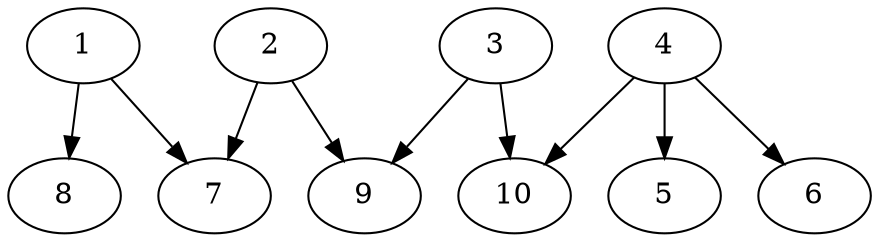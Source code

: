 // DAG automatically generated by daggen at Thu Oct  3 13:58:04 2019
// ./daggen --dot -n 10 --ccr 0.4 --fat 0.7 --regular 0.7 --density 0.5 --mindata 5242880 --maxdata 52428800 
digraph G {
  1 [size="73448960", alpha="0.15", expect_size="29379584"] 
  1 -> 7 [size ="29379584"]
  1 -> 8 [size ="29379584"]
  2 [size="16698880", alpha="0.07", expect_size="6679552"] 
  2 -> 7 [size ="6679552"]
  2 -> 9 [size ="6679552"]
  3 [size="116572160", alpha="0.14", expect_size="46628864"] 
  3 -> 9 [size ="46628864"]
  3 -> 10 [size ="46628864"]
  4 [size="35596800", alpha="0.00", expect_size="14238720"] 
  4 -> 5 [size ="14238720"]
  4 -> 6 [size ="14238720"]
  4 -> 10 [size ="14238720"]
  5 [size="20126720", alpha="0.11", expect_size="8050688"] 
  6 [size="44154880", alpha="0.06", expect_size="17661952"] 
  7 [size="38950400", alpha="0.13", expect_size="15580160"] 
  8 [size="120355840", alpha="0.10", expect_size="48142336"] 
  9 [size="49195520", alpha="0.15", expect_size="19678208"] 
  10 [size="29245440", alpha="0.20", expect_size="11698176"] 
}
